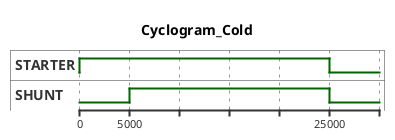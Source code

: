 @startuml inline_umlgraph_1.svg
title Cyclogram_Cold
binary "STARTER" as CH_STARTER
binary "SHUNT" as CH_SHUNT
@0
CH_STARTER is high
@25000
CH_STARTER is low
@5000
CH_SHUNT is high
@25000
CH_SHUNT is low
@enduml
@startuml inline_umlgraph_2.svg
title Cyclogram_Start
scale 3000*500
binary "STARTER" as CH_STARTER
binary "PRIMING_FUEL" as CH_PRIMING_FUEL
binary "SPARK" as CH_SPARK
binary "SHUNT" as CH_SHUNT
binary "36V" as CH_36V
@0
CH_STARTER is high
@28000
CH_STARTER is low
@2000
CH_PRIMING_FUEL is high
@+5000
CH_PRIMING_FUEL is low
@+300
CH_PRIMING_FUEL is high
@+5000
CH_PRIMING_FUEL is low
@+300
CH_PRIMING_FUEL is high
@+5000
CH_PRIMING_FUEL is low
@+300
CH_PRIMING_FUEL is high
@+5000
CH_PRIMING_FUEL is low
@+300
CH_PRIMING_FUEL is high
@+5000
CH_PRIMING_FUEL is low
@+300
CH_PRIMING_FUEL is high
@30000
CH_PRIMING_FUEL is low
@2000
CH_SPARK is high
@30000
CH_SPARK is low
@2000
CH_SHUNT is high
@28000
CH_SHUNT is low
@10000
CH_36V is high
@28000
CH_36V is low
@enduml
@startuml inline_umlgraph_3.svg
title Cyclogram_Cold
binary "STARTER" as CH_STARTER
binary "SHUNT" as CH_SHUNT
@0
CH_STARTER is high
@25000
CH_STARTER is low
@5000
CH_SHUNT is high
@25000
CH_SHUNT is low
@enduml
@startuml inline_umlgraph_4.svg
title Cyclogram_Start
scale 3000*500
binary "STARTER" as CH_STARTER
binary "PRIMING_FUEL" as CH_PRIMING_FUEL
binary "SPARK" as CH_SPARK
binary "SHUNT" as CH_SHUNT
binary "36V" as CH_36V
@0
CH_STARTER is high
@28000
CH_STARTER is low
@2000
CH_PRIMING_FUEL is high
@+5000
CH_PRIMING_FUEL is low
@+300
CH_PRIMING_FUEL is high
@+5000
CH_PRIMING_FUEL is low
@+300
CH_PRIMING_FUEL is high
@+5000
CH_PRIMING_FUEL is low
@+300
CH_PRIMING_FUEL is high
@+5000
CH_PRIMING_FUEL is low
@+300
CH_PRIMING_FUEL is high
@+5000
CH_PRIMING_FUEL is low
@+300
CH_PRIMING_FUEL is high
@30000
CH_PRIMING_FUEL is low
@2000
CH_SPARK is high
@30000
CH_SPARK is low
@2000
CH_SHUNT is high
@28000
CH_SHUNT is low
@10000
CH_36V is high
@28000
CH_36V is low
@enduml
